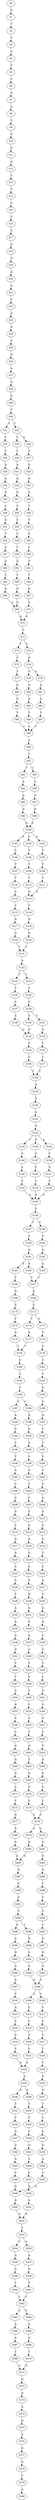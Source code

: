 strict digraph  {
	S0 -> S1 [ label = G ];
	S1 -> S2 [ label = T ];
	S2 -> S3 [ label = C ];
	S3 -> S4 [ label = C ];
	S4 -> S5 [ label = T ];
	S5 -> S6 [ label = C ];
	S6 -> S7 [ label = G ];
	S7 -> S8 [ label = A ];
	S8 -> S9 [ label = T ];
	S9 -> S10 [ label = G ];
	S10 -> S11 [ label = G ];
	S11 -> S12 [ label = G ];
	S12 -> S13 [ label = C ];
	S13 -> S14 [ label = T ];
	S14 -> S15 [ label = C ];
	S15 -> S16 [ label = C ];
	S16 -> S17 [ label = C ];
	S17 -> S18 [ label = G ];
	S18 -> S19 [ label = G ];
	S19 -> S20 [ label = A ];
	S20 -> S21 [ label = A ];
	S21 -> S22 [ label = C ];
	S22 -> S23 [ label = A ];
	S23 -> S24 [ label = G ];
	S24 -> S25 [ label = C ];
	S25 -> S26 [ label = G ];
	S26 -> S27 [ label = A ];
	S27 -> S28 [ label = G ];
	S28 -> S29 [ label = G ];
	S29 -> S30 [ label = T ];
	S30 -> S31 [ label = C ];
	S30 -> S32 [ label = T ];
	S31 -> S33 [ label = C ];
	S32 -> S34 [ label = G ];
	S32 -> S35 [ label = C ];
	S33 -> S36 [ label = T ];
	S34 -> S37 [ label = T ];
	S35 -> S38 [ label = T ];
	S36 -> S39 [ label = A ];
	S37 -> S40 [ label = G ];
	S38 -> S41 [ label = A ];
	S39 -> S42 [ label = A ];
	S40 -> S43 [ label = G ];
	S41 -> S44 [ label = G ];
	S42 -> S45 [ label = G ];
	S43 -> S46 [ label = G ];
	S44 -> S47 [ label = G ];
	S45 -> S48 [ label = C ];
	S46 -> S49 [ label = T ];
	S47 -> S50 [ label = T ];
	S48 -> S51 [ label = G ];
	S49 -> S52 [ label = T ];
	S50 -> S53 [ label = C ];
	S51 -> S54 [ label = T ];
	S52 -> S55 [ label = C ];
	S53 -> S56 [ label = C ];
	S54 -> S57 [ label = G ];
	S55 -> S58 [ label = T ];
	S56 -> S59 [ label = T ];
	S57 -> S60 [ label = G ];
	S58 -> S61 [ label = T ];
	S59 -> S62 [ label = G ];
	S60 -> S63 [ label = T ];
	S61 -> S64 [ label = T ];
	S62 -> S65 [ label = T ];
	S63 -> S66 [ label = G ];
	S64 -> S67 [ label = G ];
	S65 -> S68 [ label = G ];
	S66 -> S69 [ label = G ];
	S67 -> S70 [ label = G ];
	S68 -> S69 [ label = G ];
	S69 -> S71 [ label = A ];
	S70 -> S71 [ label = A ];
	S71 -> S72 [ label = C ];
	S72 -> S73 [ label = C ];
	S72 -> S74 [ label = G ];
	S73 -> S75 [ label = C ];
	S74 -> S76 [ label = G ];
	S75 -> S77 [ label = T ];
	S76 -> S78 [ label = A ];
	S76 -> S79 [ label = C ];
	S77 -> S80 [ label = G ];
	S78 -> S81 [ label = G ];
	S79 -> S82 [ label = G ];
	S80 -> S83 [ label = G ];
	S81 -> S84 [ label = G ];
	S82 -> S85 [ label = G ];
	S83 -> S86 [ label = T ];
	S84 -> S87 [ label = T ];
	S85 -> S88 [ label = T ];
	S86 -> S89 [ label = C ];
	S87 -> S89 [ label = C ];
	S88 -> S89 [ label = C ];
	S89 -> S90 [ label = A ];
	S90 -> S91 [ label = C ];
	S91 -> S92 [ label = T ];
	S91 -> S93 [ label = C ];
	S92 -> S94 [ label = A ];
	S93 -> S95 [ label = A ];
	S94 -> S96 [ label = A ];
	S95 -> S97 [ label = A ];
	S96 -> S98 [ label = G ];
	S97 -> S99 [ label = G ];
	S98 -> S100 [ label = A ];
	S99 -> S100 [ label = A ];
	S100 -> S101 [ label = A ];
	S100 -> S102 [ label = G ];
	S100 -> S103 [ label = C ];
	S101 -> S104 [ label = C ];
	S102 -> S105 [ label = T ];
	S103 -> S106 [ label = T ];
	S104 -> S107 [ label = T ];
	S105 -> S108 [ label = T ];
	S106 -> S109 [ label = T ];
	S107 -> S110 [ label = T ];
	S108 -> S111 [ label = T ];
	S109 -> S112 [ label = T ];
	S110 -> S113 [ label = C ];
	S111 -> S114 [ label = G ];
	S112 -> S114 [ label = G ];
	S113 -> S115 [ label = T ];
	S114 -> S116 [ label = T ];
	S115 -> S117 [ label = G ];
	S116 -> S118 [ label = G ];
	S117 -> S119 [ label = G ];
	S118 -> S120 [ label = G ];
	S119 -> S121 [ label = T ];
	S120 -> S121 [ label = T ];
	S121 -> S122 [ label = A ];
	S122 -> S123 [ label = T ];
	S122 -> S124 [ label = C ];
	S123 -> S125 [ label = T ];
	S124 -> S126 [ label = T ];
	S125 -> S127 [ label = C ];
	S126 -> S128 [ label = C ];
	S127 -> S129 [ label = C ];
	S128 -> S130 [ label = C ];
	S128 -> S131 [ label = T ];
	S129 -> S132 [ label = G ];
	S130 -> S132 [ label = G ];
	S131 -> S133 [ label = G ];
	S132 -> S134 [ label = T ];
	S133 -> S135 [ label = T ];
	S134 -> S136 [ label = C ];
	S135 -> S137 [ label = C ];
	S136 -> S138 [ label = C ];
	S137 -> S138 [ label = C ];
	S138 -> S139 [ label = A ];
	S139 -> S140 [ label = G ];
	S140 -> S141 [ label = A ];
	S141 -> S142 [ label = G ];
	S142 -> S143 [ label = T ];
	S142 -> S144 [ label = G ];
	S142 -> S145 [ label = A ];
	S143 -> S146 [ label = C ];
	S144 -> S147 [ label = C ];
	S145 -> S148 [ label = C ];
	S146 -> S149 [ label = C ];
	S147 -> S150 [ label = C ];
	S148 -> S151 [ label = C ];
	S149 -> S152 [ label = C ];
	S150 -> S153 [ label = C ];
	S151 -> S154 [ label = C ];
	S152 -> S155 [ label = A ];
	S153 -> S155 [ label = A ];
	S154 -> S155 [ label = A ];
	S155 -> S156 [ label = G ];
	S156 -> S157 [ label = T ];
	S156 -> S158 [ label = G ];
	S157 -> S159 [ label = C ];
	S158 -> S160 [ label = C ];
	S159 -> S161 [ label = G ];
	S160 -> S162 [ label = G ];
	S161 -> S163 [ label = G ];
	S161 -> S164 [ label = A ];
	S162 -> S165 [ label = A ];
	S163 -> S166 [ label = T ];
	S164 -> S167 [ label = C ];
	S165 -> S167 [ label = C ];
	S166 -> S168 [ label = G ];
	S167 -> S169 [ label = A ];
	S168 -> S170 [ label = C ];
	S169 -> S171 [ label = C ];
	S170 -> S172 [ label = T ];
	S171 -> S173 [ label = G ];
	S171 -> S174 [ label = T ];
	S172 -> S175 [ label = G ];
	S173 -> S176 [ label = T ];
	S174 -> S177 [ label = G ];
	S175 -> S178 [ label = T ];
	S176 -> S179 [ label = C ];
	S177 -> S178 [ label = T ];
	S178 -> S180 [ label = C ];
	S179 -> S181 [ label = C ];
	S180 -> S182 [ label = C ];
	S181 -> S183 [ label = C ];
	S182 -> S184 [ label = C ];
	S183 -> S185 [ label = G ];
	S184 -> S186 [ label = C ];
	S184 -> S187 [ label = G ];
	S185 -> S188 [ label = G ];
	S186 -> S189 [ label = A ];
	S187 -> S190 [ label = A ];
	S188 -> S191 [ label = G ];
	S189 -> S192 [ label = G ];
	S190 -> S193 [ label = G ];
	S191 -> S194 [ label = T ];
	S192 -> S195 [ label = A ];
	S193 -> S196 [ label = C ];
	S194 -> S197 [ label = C ];
	S195 -> S198 [ label = C ];
	S196 -> S199 [ label = T ];
	S197 -> S200 [ label = C ];
	S198 -> S201 [ label = G ];
	S199 -> S202 [ label = A ];
	S200 -> S203 [ label = C ];
	S201 -> S204 [ label = T ];
	S202 -> S205 [ label = C ];
	S203 -> S206 [ label = C ];
	S204 -> S207 [ label = C ];
	S205 -> S208 [ label = C ];
	S206 -> S209 [ label = A ];
	S207 -> S210 [ label = T ];
	S208 -> S211 [ label = G ];
	S209 -> S212 [ label = G ];
	S210 -> S213 [ label = G ];
	S211 -> S214 [ label = T ];
	S212 -> S215 [ label = C ];
	S213 -> S216 [ label = A ];
	S214 -> S217 [ label = G ];
	S215 -> S218 [ label = G ];
	S216 -> S219 [ label = C ];
	S217 -> S220 [ label = A ];
	S218 -> S221 [ label = C ];
	S219 -> S222 [ label = C ];
	S220 -> S223 [ label = C ];
	S221 -> S224 [ label = C ];
	S222 -> S225 [ label = G ];
	S223 -> S226 [ label = C ];
	S224 -> S227 [ label = A ];
	S225 -> S228 [ label = G ];
	S226 -> S229 [ label = T ];
	S227 -> S230 [ label = C ];
	S228 -> S231 [ label = G ];
	S229 -> S232 [ label = A ];
	S230 -> S233 [ label = A ];
	S231 -> S234 [ label = G ];
	S232 -> S235 [ label = A ];
	S233 -> S236 [ label = A ];
	S234 -> S237 [ label = A ];
	S235 -> S238 [ label = G ];
	S236 -> S239 [ label = C ];
	S237 -> S240 [ label = A ];
	S238 -> S241 [ label = G ];
	S239 -> S242 [ label = A ];
	S240 -> S243 [ label = C ];
	S241 -> S244 [ label = C ];
	S242 -> S245 [ label = C ];
	S243 -> S246 [ label = T ];
	S244 -> S247 [ label = T ];
	S245 -> S248 [ label = C ];
	S246 -> S249 [ label = C ];
	S247 -> S250 [ label = G ];
	S248 -> S251 [ label = G ];
	S249 -> S252 [ label = C ];
	S250 -> S253 [ label = A ];
	S251 -> S254 [ label = G ];
	S252 -> S255 [ label = A ];
	S253 -> S256 [ label = C ];
	S254 -> S257 [ label = G ];
	S255 -> S258 [ label = T ];
	S256 -> S259 [ label = C ];
	S257 -> S260 [ label = C ];
	S258 -> S261 [ label = G ];
	S259 -> S262 [ label = G ];
	S260 -> S263 [ label = T ];
	S261 -> S264 [ label = T ];
	S262 -> S265 [ label = G ];
	S263 -> S266 [ label = A ];
	S264 -> S267 [ label = G ];
	S265 -> S268 [ label = G ];
	S266 -> S269 [ label = G ];
	S267 -> S270 [ label = C ];
	S268 -> S271 [ label = C ];
	S269 -> S272 [ label = C ];
	S270 -> S273 [ label = C ];
	S271 -> S274 [ label = T ];
	S272 -> S275 [ label = C ];
	S273 -> S276 [ label = A ];
	S274 -> S277 [ label = A ];
	S275 -> S276 [ label = A ];
	S276 -> S278 [ label = C ];
	S276 -> S279 [ label = A ];
	S277 -> S280 [ label = A ];
	S278 -> S281 [ label = G ];
	S279 -> S282 [ label = G ];
	S280 -> S283 [ label = G ];
	S281 -> S284 [ label = G ];
	S282 -> S285 [ label = G ];
	S283 -> S285 [ label = G ];
	S284 -> S286 [ label = G ];
	S285 -> S287 [ label = G ];
	S286 -> S288 [ label = T ];
	S287 -> S289 [ label = C ];
	S288 -> S290 [ label = C ];
	S289 -> S291 [ label = C ];
	S290 -> S292 [ label = C ];
	S291 -> S293 [ label = C ];
	S292 -> S294 [ label = C ];
	S293 -> S295 [ label = T ];
	S293 -> S296 [ label = A ];
	S294 -> S297 [ label = G ];
	S295 -> S298 [ label = G ];
	S296 -> S299 [ label = G ];
	S297 -> S300 [ label = G ];
	S298 -> S301 [ label = G ];
	S299 -> S302 [ label = G ];
	S300 -> S303 [ label = G ];
	S301 -> S304 [ label = G ];
	S302 -> S305 [ label = A ];
	S303 -> S306 [ label = G ];
	S304 -> S306 [ label = G ];
	S305 -> S307 [ label = G ];
	S306 -> S308 [ label = C ];
	S306 -> S309 [ label = A ];
	S307 -> S310 [ label = C ];
	S308 -> S311 [ label = C ];
	S309 -> S312 [ label = C ];
	S310 -> S313 [ label = A ];
	S311 -> S314 [ label = C ];
	S312 -> S315 [ label = C ];
	S313 -> S316 [ label = C ];
	S314 -> S317 [ label = T ];
	S315 -> S318 [ label = C ];
	S316 -> S319 [ label = C ];
	S317 -> S320 [ label = C ];
	S318 -> S321 [ label = C ];
	S319 -> S322 [ label = C ];
	S320 -> S323 [ label = C ];
	S321 -> S324 [ label = A ];
	S322 -> S324 [ label = A ];
	S323 -> S325 [ label = G ];
	S324 -> S326 [ label = A ];
	S325 -> S327 [ label = G ];
	S326 -> S328 [ label = G ];
	S326 -> S329 [ label = A ];
	S327 -> S330 [ label = T ];
	S328 -> S331 [ label = T ];
	S329 -> S332 [ label = T ];
	S330 -> S333 [ label = C ];
	S331 -> S334 [ label = T ];
	S332 -> S335 [ label = T ];
	S333 -> S336 [ label = A ];
	S334 -> S337 [ label = G ];
	S335 -> S338 [ label = C ];
	S336 -> S339 [ label = G ];
	S337 -> S340 [ label = G ];
	S338 -> S341 [ label = G ];
	S339 -> S342 [ label = A ];
	S340 -> S343 [ label = A ];
	S341 -> S344 [ label = C ];
	S342 -> S345 [ label = C ];
	S343 -> S346 [ label = C ];
	S344 -> S347 [ label = C ];
	S345 -> S348 [ label = G ];
	S346 -> S348 [ label = G ];
	S347 -> S349 [ label = G ];
	S348 -> S350 [ label = A ];
	S349 -> S351 [ label = A ];
	S350 -> S352 [ label = G ];
	S351 -> S352 [ label = G ];
	S352 -> S353 [ label = T ];
	S353 -> S354 [ label = C ];
	S353 -> S355 [ label = A ];
	S354 -> S356 [ label = G ];
	S355 -> S357 [ label = G ];
	S356 -> S358 [ label = G ];
	S357 -> S359 [ label = G ];
	S358 -> S360 [ label = T ];
	S359 -> S361 [ label = T ];
	S360 -> S362 [ label = C ];
	S361 -> S362 [ label = C ];
	S362 -> S363 [ label = A ];
	S362 -> S364 [ label = G ];
	S363 -> S365 [ label = A ];
	S364 -> S366 [ label = A ];
	S365 -> S367 [ label = G ];
	S366 -> S368 [ label = G ];
	S367 -> S369 [ label = T ];
	S368 -> S370 [ label = T ];
	S369 -> S371 [ label = A ];
	S370 -> S371 [ label = A ];
	S371 -> S372 [ label = G ];
	S372 -> S373 [ label = G ];
	S373 -> S374 [ label = A ];
	S374 -> S375 [ label = G ];
	S375 -> S376 [ label = A ];
	S376 -> S377 [ label = G ];
	S377 -> S378 [ label = G ];
	S378 -> S379 [ label = T ];
	S379 -> S380 [ label = A ];
}
